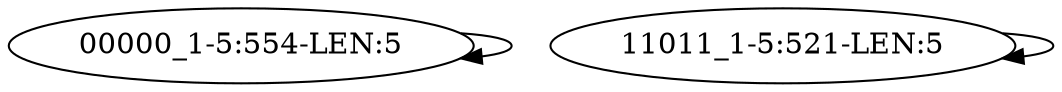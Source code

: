 digraph G {
    "00000_1-5:554-LEN:5" -> "00000_1-5:554-LEN:5";
    "11011_1-5:521-LEN:5" -> "11011_1-5:521-LEN:5";
}
